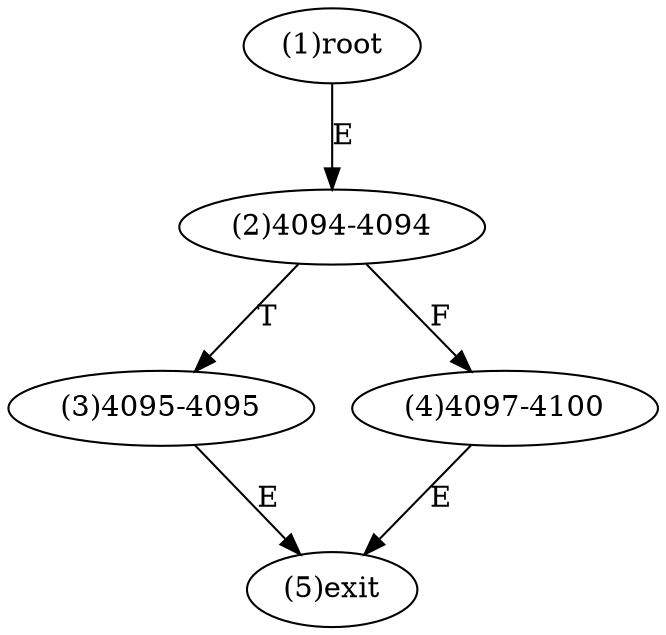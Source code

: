 digraph "" { 
1[ label="(1)root"];
2[ label="(2)4094-4094"];
3[ label="(3)4095-4095"];
4[ label="(4)4097-4100"];
5[ label="(5)exit"];
1->2[ label="E"];
2->4[ label="F"];
2->3[ label="T"];
3->5[ label="E"];
4->5[ label="E"];
}
